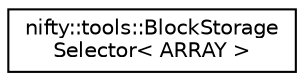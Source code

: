 digraph "Graphical Class Hierarchy"
{
  edge [fontname="Helvetica",fontsize="10",labelfontname="Helvetica",labelfontsize="10"];
  node [fontname="Helvetica",fontsize="10",shape=record];
  rankdir="LR";
  Node1 [label="nifty::tools::BlockStorage\lSelector\< ARRAY \>",height=0.2,width=0.4,color="black", fillcolor="white", style="filled",URL="$structnifty_1_1tools_1_1BlockStorageSelector.html"];
}
